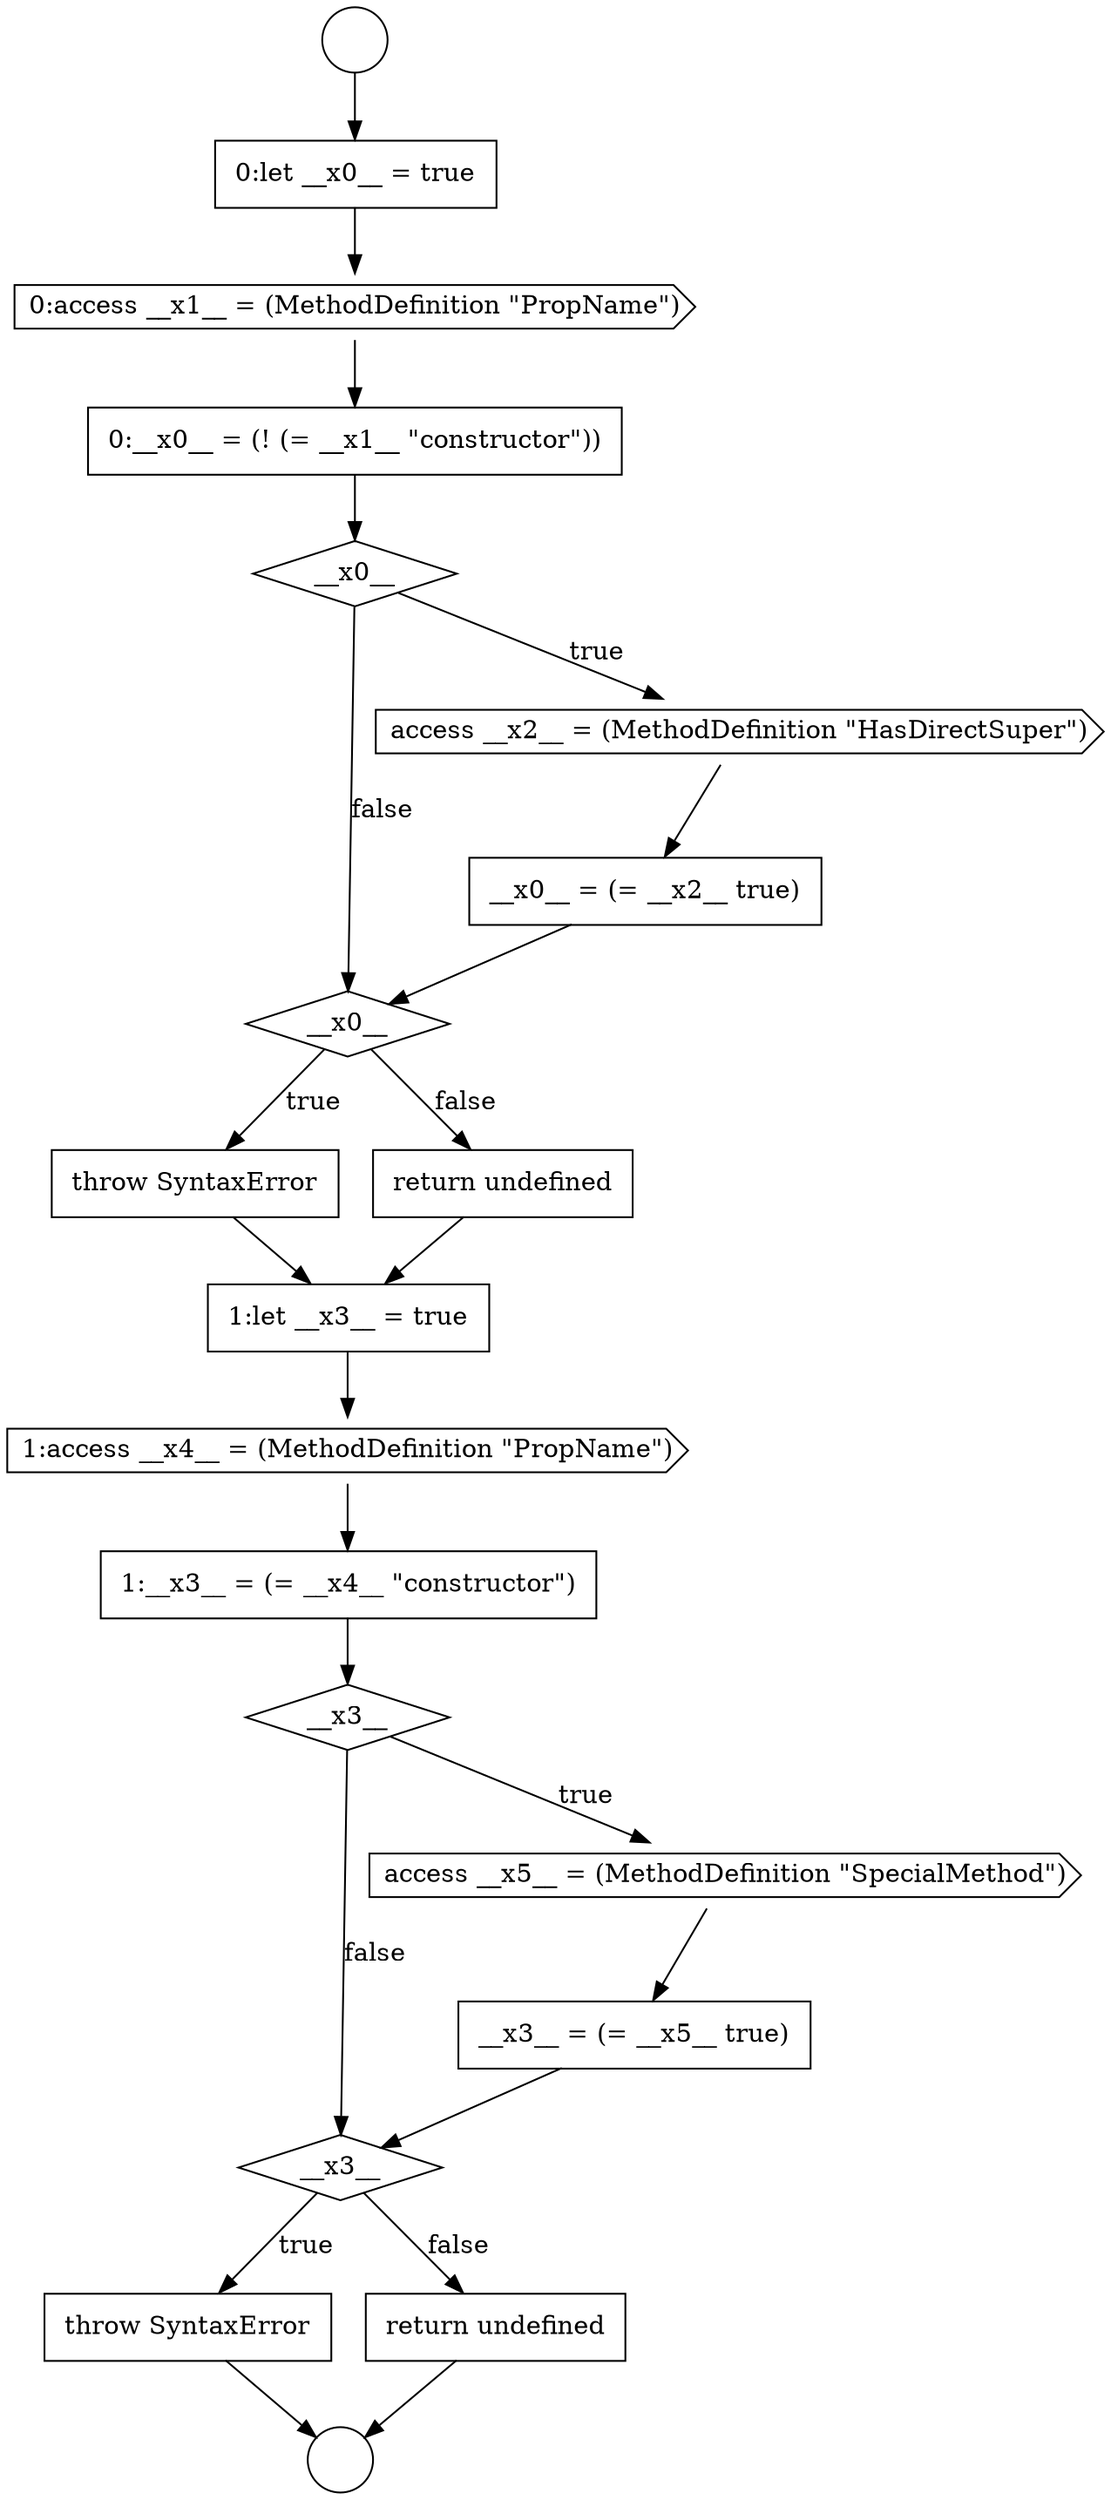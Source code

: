 digraph {
  node17104 [shape=none, margin=0, label=<<font color="black">
    <table border="0" cellborder="1" cellspacing="0" cellpadding="10">
      <tr><td align="left">__x0__ = (= __x2__ true)</td></tr>
    </table>
  </font>> color="black" fillcolor="white" style=filled]
  node17113 [shape=none, margin=0, label=<<font color="black">
    <table border="0" cellborder="1" cellspacing="0" cellpadding="10">
      <tr><td align="left">__x3__ = (= __x5__ true)</td></tr>
    </table>
  </font>> color="black" fillcolor="white" style=filled]
  node17110 [shape=none, margin=0, label=<<font color="black">
    <table border="0" cellborder="1" cellspacing="0" cellpadding="10">
      <tr><td align="left">1:__x3__ = (= __x4__ &quot;constructor&quot;)</td></tr>
    </table>
  </font>> color="black" fillcolor="white" style=filled]
  node17114 [shape=diamond, label=<<font color="black">__x3__</font>> color="black" fillcolor="white" style=filled]
  node17106 [shape=none, margin=0, label=<<font color="black">
    <table border="0" cellborder="1" cellspacing="0" cellpadding="10">
      <tr><td align="left">throw SyntaxError</td></tr>
    </table>
  </font>> color="black" fillcolor="white" style=filled]
  node17101 [shape=none, margin=0, label=<<font color="black">
    <table border="0" cellborder="1" cellspacing="0" cellpadding="10">
      <tr><td align="left">0:__x0__ = (! (= __x1__ &quot;constructor&quot;))</td></tr>
    </table>
  </font>> color="black" fillcolor="white" style=filled]
  node17109 [shape=cds, label=<<font color="black">1:access __x4__ = (MethodDefinition &quot;PropName&quot;)</font>> color="black" fillcolor="white" style=filled]
  node17115 [shape=none, margin=0, label=<<font color="black">
    <table border="0" cellborder="1" cellspacing="0" cellpadding="10">
      <tr><td align="left">throw SyntaxError</td></tr>
    </table>
  </font>> color="black" fillcolor="white" style=filled]
  node17098 [shape=circle label=" " color="black" fillcolor="white" style=filled]
  node17102 [shape=diamond, label=<<font color="black">__x0__</font>> color="black" fillcolor="white" style=filled]
  node17112 [shape=cds, label=<<font color="black">access __x5__ = (MethodDefinition &quot;SpecialMethod&quot;)</font>> color="black" fillcolor="white" style=filled]
  node17105 [shape=diamond, label=<<font color="black">__x0__</font>> color="black" fillcolor="white" style=filled]
  node17099 [shape=none, margin=0, label=<<font color="black">
    <table border="0" cellborder="1" cellspacing="0" cellpadding="10">
      <tr><td align="left">0:let __x0__ = true</td></tr>
    </table>
  </font>> color="black" fillcolor="white" style=filled]
  node17116 [shape=none, margin=0, label=<<font color="black">
    <table border="0" cellborder="1" cellspacing="0" cellpadding="10">
      <tr><td align="left">return undefined</td></tr>
    </table>
  </font>> color="black" fillcolor="white" style=filled]
  node17103 [shape=cds, label=<<font color="black">access __x2__ = (MethodDefinition &quot;HasDirectSuper&quot;)</font>> color="black" fillcolor="white" style=filled]
  node17108 [shape=none, margin=0, label=<<font color="black">
    <table border="0" cellborder="1" cellspacing="0" cellpadding="10">
      <tr><td align="left">1:let __x3__ = true</td></tr>
    </table>
  </font>> color="black" fillcolor="white" style=filled]
  node17100 [shape=cds, label=<<font color="black">0:access __x1__ = (MethodDefinition &quot;PropName&quot;)</font>> color="black" fillcolor="white" style=filled]
  node17111 [shape=diamond, label=<<font color="black">__x3__</font>> color="black" fillcolor="white" style=filled]
  node17097 [shape=circle label=" " color="black" fillcolor="white" style=filled]
  node17107 [shape=none, margin=0, label=<<font color="black">
    <table border="0" cellborder="1" cellspacing="0" cellpadding="10">
      <tr><td align="left">return undefined</td></tr>
    </table>
  </font>> color="black" fillcolor="white" style=filled]
  node17104 -> node17105 [ color="black"]
  node17099 -> node17100 [ color="black"]
  node17108 -> node17109 [ color="black"]
  node17113 -> node17114 [ color="black"]
  node17105 -> node17106 [label=<<font color="black">true</font>> color="black"]
  node17105 -> node17107 [label=<<font color="black">false</font>> color="black"]
  node17111 -> node17112 [label=<<font color="black">true</font>> color="black"]
  node17111 -> node17114 [label=<<font color="black">false</font>> color="black"]
  node17103 -> node17104 [ color="black"]
  node17114 -> node17115 [label=<<font color="black">true</font>> color="black"]
  node17114 -> node17116 [label=<<font color="black">false</font>> color="black"]
  node17115 -> node17098 [ color="black"]
  node17102 -> node17103 [label=<<font color="black">true</font>> color="black"]
  node17102 -> node17105 [label=<<font color="black">false</font>> color="black"]
  node17110 -> node17111 [ color="black"]
  node17101 -> node17102 [ color="black"]
  node17100 -> node17101 [ color="black"]
  node17107 -> node17108 [ color="black"]
  node17097 -> node17099 [ color="black"]
  node17112 -> node17113 [ color="black"]
  node17106 -> node17108 [ color="black"]
  node17116 -> node17098 [ color="black"]
  node17109 -> node17110 [ color="black"]
}
